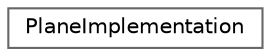 digraph "Graphical Class Hierarchy"
{
 // LATEX_PDF_SIZE
  bgcolor="transparent";
  edge [fontname=Helvetica,fontsize=10,labelfontname=Helvetica,labelfontsize=10];
  node [fontname=Helvetica,fontsize=10,shape=box,height=0.2,width=0.9];
  rankdir="LR";
  Node0 [label="PlaneImplementation",height=0.2,width=0.4,color="grey40", fillcolor="white", style="filled",URL="$class_plane_implementation.html",tooltip="Implementation of Plane."];
}
